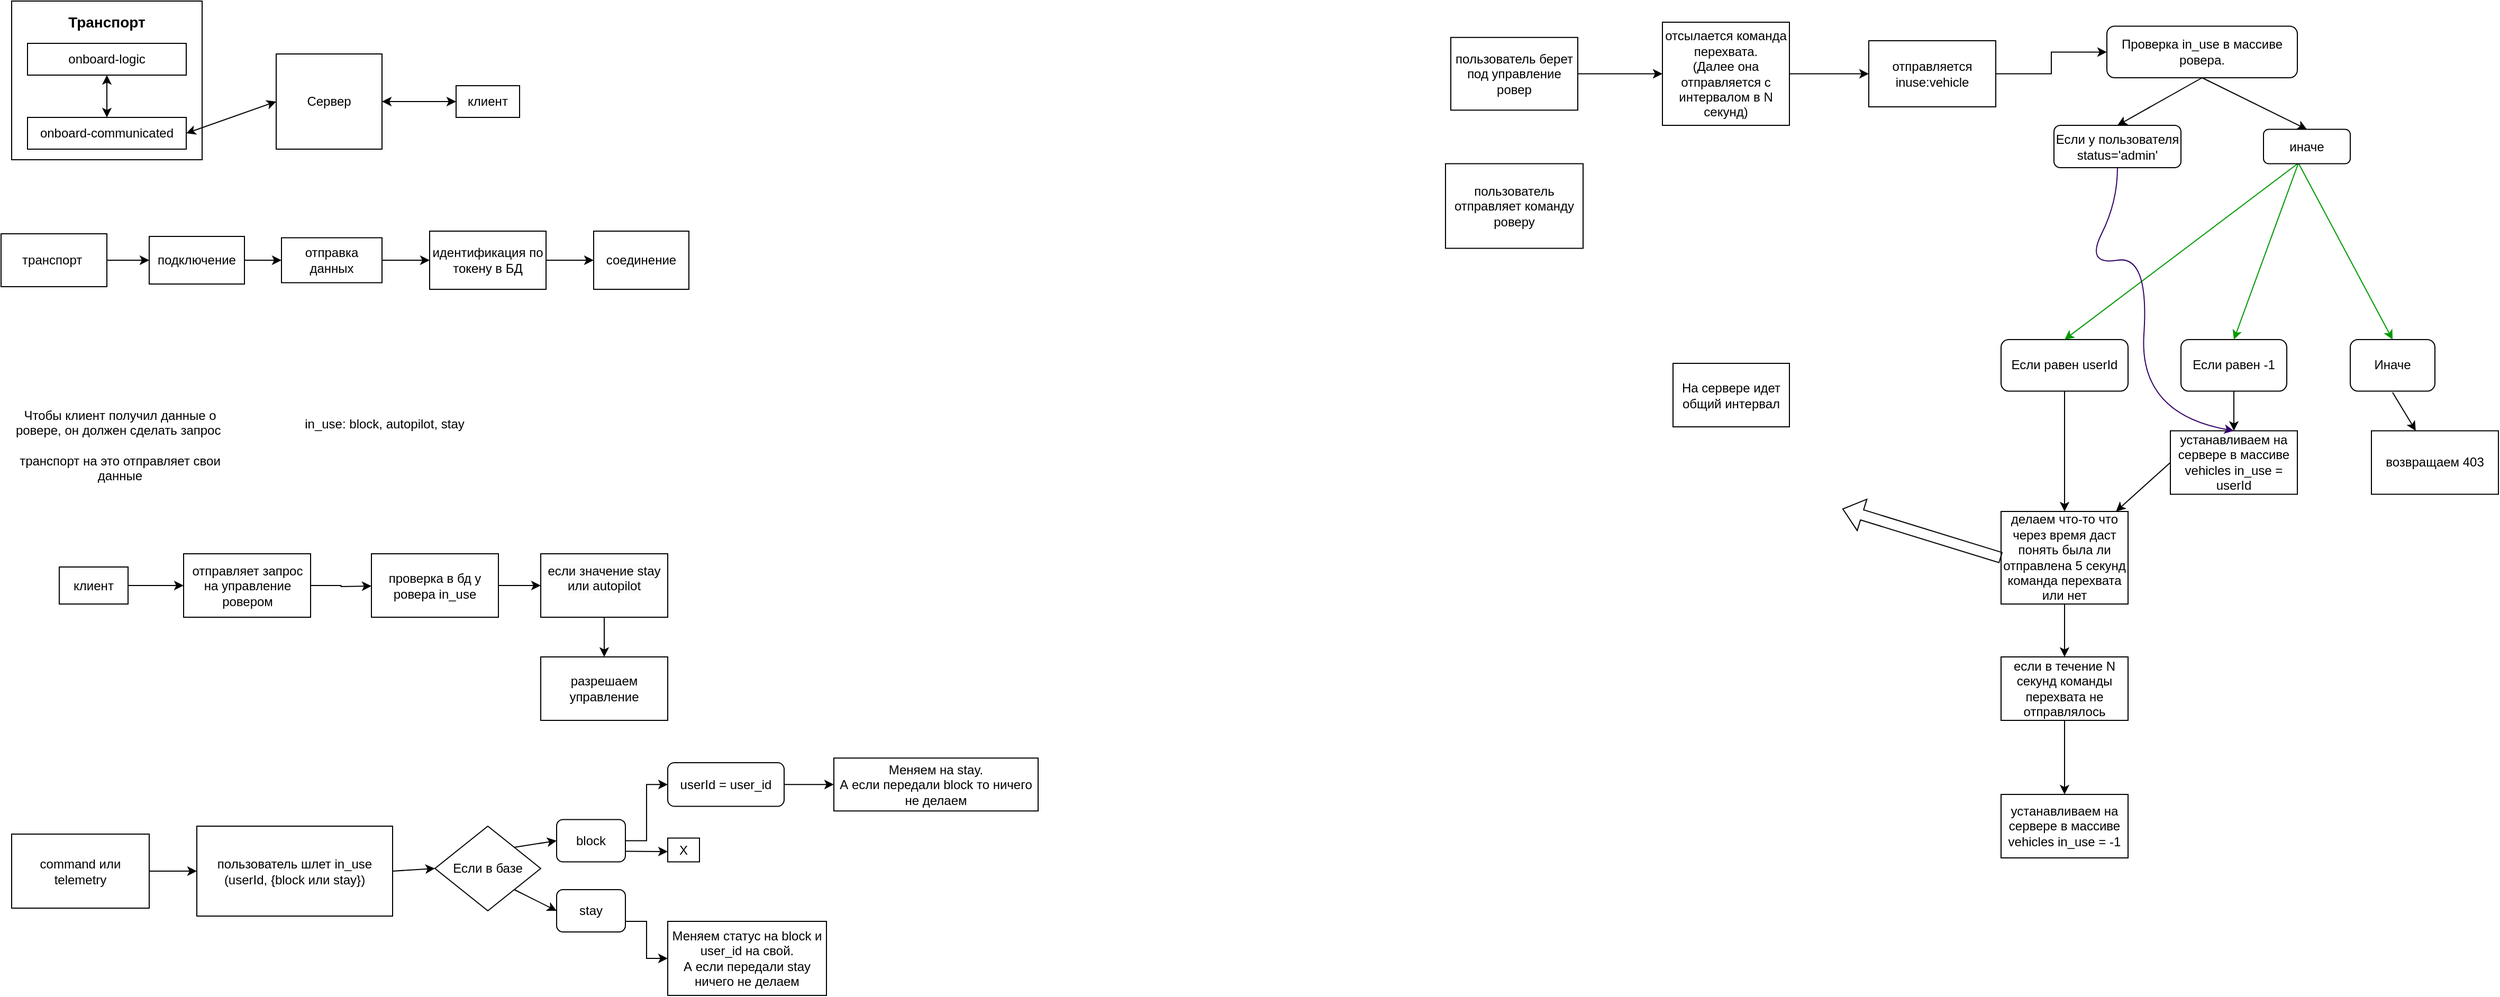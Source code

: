 <mxfile version="24.2.0" type="github">
  <diagram name="Страница — 1" id="PDdaQzykBOreic6AAFiH">
    <mxGraphModel dx="1434" dy="783" grid="1" gridSize="10" guides="1" tooltips="1" connect="1" arrows="1" fold="1" page="1" pageScale="1" pageWidth="827" pageHeight="1169" math="0" shadow="0">
      <root>
        <mxCell id="0" />
        <mxCell id="1" parent="0" />
        <mxCell id="KFAvze0ehvl6uoNBKwx2-3" value="" style="rounded=0;whiteSpace=wrap;html=1;" parent="1" vertex="1">
          <mxGeometry x="50" y="20" width="180" height="150" as="geometry" />
        </mxCell>
        <mxCell id="KFAvze0ehvl6uoNBKwx2-1" value="onboard-logic" style="rounded=0;whiteSpace=wrap;html=1;" parent="1" vertex="1">
          <mxGeometry x="65" y="60" width="150" height="30" as="geometry" />
        </mxCell>
        <mxCell id="KFAvze0ehvl6uoNBKwx2-2" value="onboard-communicated" style="rounded=0;whiteSpace=wrap;html=1;" parent="1" vertex="1">
          <mxGeometry x="65" y="130" width="150" height="30" as="geometry" />
        </mxCell>
        <mxCell id="KFAvze0ehvl6uoNBKwx2-5" value="" style="endArrow=classic;startArrow=classic;html=1;rounded=0;entryX=0.5;entryY=1;entryDx=0;entryDy=0;exitX=0.5;exitY=0;exitDx=0;exitDy=0;" parent="1" source="KFAvze0ehvl6uoNBKwx2-2" target="KFAvze0ehvl6uoNBKwx2-1" edge="1">
          <mxGeometry width="50" height="50" relative="1" as="geometry">
            <mxPoint x="360" y="230" as="sourcePoint" />
            <mxPoint x="410" y="180" as="targetPoint" />
          </mxGeometry>
        </mxCell>
        <mxCell id="KFAvze0ehvl6uoNBKwx2-7" value="Сервер" style="rounded=0;whiteSpace=wrap;html=1;" parent="1" vertex="1">
          <mxGeometry x="300" y="70" width="100" height="90" as="geometry" />
        </mxCell>
        <mxCell id="KFAvze0ehvl6uoNBKwx2-8" value="клиент" style="whiteSpace=wrap;html=1;rounded=0;" parent="1" vertex="1">
          <mxGeometry x="470" y="100" width="60" height="30" as="geometry" />
        </mxCell>
        <mxCell id="KFAvze0ehvl6uoNBKwx2-11" value="" style="endArrow=classic;startArrow=classic;html=1;rounded=0;entryX=0;entryY=0.5;entryDx=0;entryDy=0;exitX=1;exitY=0.5;exitDx=0;exitDy=0;" parent="1" source="KFAvze0ehvl6uoNBKwx2-7" target="KFAvze0ehvl6uoNBKwx2-8" edge="1">
          <mxGeometry width="50" height="50" relative="1" as="geometry">
            <mxPoint x="360" y="230" as="sourcePoint" />
            <mxPoint x="410" y="180" as="targetPoint" />
          </mxGeometry>
        </mxCell>
        <mxCell id="KFAvze0ehvl6uoNBKwx2-12" value="" style="endArrow=classic;startArrow=classic;html=1;rounded=0;exitX=1;exitY=0.5;exitDx=0;exitDy=0;entryX=0;entryY=0.5;entryDx=0;entryDy=0;" parent="1" source="KFAvze0ehvl6uoNBKwx2-2" target="KFAvze0ehvl6uoNBKwx2-7" edge="1">
          <mxGeometry width="50" height="50" relative="1" as="geometry">
            <mxPoint x="360" y="230" as="sourcePoint" />
            <mxPoint x="410" y="180" as="targetPoint" />
          </mxGeometry>
        </mxCell>
        <mxCell id="KFAvze0ehvl6uoNBKwx2-16" value="" style="edgeStyle=orthogonalEdgeStyle;rounded=0;orthogonalLoop=1;jettySize=auto;html=1;" parent="1" source="KFAvze0ehvl6uoNBKwx2-13" target="KFAvze0ehvl6uoNBKwx2-15" edge="1">
          <mxGeometry relative="1" as="geometry" />
        </mxCell>
        <mxCell id="KFAvze0ehvl6uoNBKwx2-13" value="транспорт&amp;nbsp;" style="rounded=0;whiteSpace=wrap;html=1;" parent="1" vertex="1">
          <mxGeometry x="40" y="240" width="100" height="50" as="geometry" />
        </mxCell>
        <mxCell id="KFAvze0ehvl6uoNBKwx2-14" value="Транспорт" style="text;html=1;align=center;verticalAlign=middle;whiteSpace=wrap;rounded=0;fontStyle=1;fontSize=14;" parent="1" vertex="1">
          <mxGeometry x="105" y="25" width="70" height="30" as="geometry" />
        </mxCell>
        <mxCell id="KFAvze0ehvl6uoNBKwx2-18" value="" style="edgeStyle=orthogonalEdgeStyle;rounded=0;orthogonalLoop=1;jettySize=auto;html=1;" parent="1" source="KFAvze0ehvl6uoNBKwx2-15" target="KFAvze0ehvl6uoNBKwx2-17" edge="1">
          <mxGeometry relative="1" as="geometry" />
        </mxCell>
        <mxCell id="KFAvze0ehvl6uoNBKwx2-15" value="подключение" style="whiteSpace=wrap;html=1;rounded=0;" parent="1" vertex="1">
          <mxGeometry x="180" y="242.5" width="90" height="45" as="geometry" />
        </mxCell>
        <mxCell id="KFAvze0ehvl6uoNBKwx2-20" value="" style="edgeStyle=orthogonalEdgeStyle;rounded=0;orthogonalLoop=1;jettySize=auto;html=1;" parent="1" source="KFAvze0ehvl6uoNBKwx2-17" target="KFAvze0ehvl6uoNBKwx2-19" edge="1">
          <mxGeometry relative="1" as="geometry" />
        </mxCell>
        <mxCell id="KFAvze0ehvl6uoNBKwx2-17" value="отправка данных" style="whiteSpace=wrap;html=1;rounded=0;" parent="1" vertex="1">
          <mxGeometry x="305" y="243.75" width="95" height="42.5" as="geometry" />
        </mxCell>
        <mxCell id="KFAvze0ehvl6uoNBKwx2-22" value="" style="edgeStyle=orthogonalEdgeStyle;rounded=0;orthogonalLoop=1;jettySize=auto;html=1;" parent="1" source="KFAvze0ehvl6uoNBKwx2-19" target="KFAvze0ehvl6uoNBKwx2-21" edge="1">
          <mxGeometry relative="1" as="geometry" />
        </mxCell>
        <mxCell id="KFAvze0ehvl6uoNBKwx2-19" value="идентификация по токену в БД" style="whiteSpace=wrap;html=1;rounded=0;" parent="1" vertex="1">
          <mxGeometry x="445" y="237.5" width="110" height="55" as="geometry" />
        </mxCell>
        <mxCell id="KFAvze0ehvl6uoNBKwx2-21" value="соединение" style="whiteSpace=wrap;html=1;rounded=0;" parent="1" vertex="1">
          <mxGeometry x="600" y="237.5" width="90" height="55" as="geometry" />
        </mxCell>
        <mxCell id="KFAvze0ehvl6uoNBKwx2-24" value="Чтобы клиент получил данные о ровере, он должен сделать запрос&amp;nbsp;&lt;div&gt;&lt;br&gt;&lt;/div&gt;&lt;div&gt;транспорт на это отправляет свои данные&lt;/div&gt;" style="text;html=1;align=center;verticalAlign=middle;whiteSpace=wrap;rounded=0;" parent="1" vertex="1">
          <mxGeometry x="40" y="390" width="225" height="100" as="geometry" />
        </mxCell>
        <mxCell id="KFAvze0ehvl6uoNBKwx2-27" value="in_use: block, autopilot, stay" style="text;html=1;align=center;verticalAlign=middle;whiteSpace=wrap;rounded=0;" parent="1" vertex="1">
          <mxGeometry x="280" y="400" width="245" height="40" as="geometry" />
        </mxCell>
        <mxCell id="KFAvze0ehvl6uoNBKwx2-32" value="" style="edgeStyle=orthogonalEdgeStyle;rounded=0;orthogonalLoop=1;jettySize=auto;html=1;" parent="1" source="KFAvze0ehvl6uoNBKwx2-30" target="KFAvze0ehvl6uoNBKwx2-31" edge="1">
          <mxGeometry relative="1" as="geometry" />
        </mxCell>
        <mxCell id="KFAvze0ehvl6uoNBKwx2-30" value="клиент" style="rounded=0;whiteSpace=wrap;html=1;" parent="1" vertex="1">
          <mxGeometry x="95" y="555" width="65" height="35" as="geometry" />
        </mxCell>
        <mxCell id="KFAvze0ehvl6uoNBKwx2-36" value="" style="edgeStyle=orthogonalEdgeStyle;rounded=0;orthogonalLoop=1;jettySize=auto;html=1;" parent="1" source="KFAvze0ehvl6uoNBKwx2-31" edge="1">
          <mxGeometry relative="1" as="geometry">
            <mxPoint x="390" y="573" as="targetPoint" />
          </mxGeometry>
        </mxCell>
        <mxCell id="KFAvze0ehvl6uoNBKwx2-31" value="отправляет запрос на управление ровером" style="whiteSpace=wrap;html=1;rounded=0;" parent="1" vertex="1">
          <mxGeometry x="212.5" y="542.5" width="120" height="60" as="geometry" />
        </mxCell>
        <mxCell id="KFAvze0ehvl6uoNBKwx2-38" value="" style="edgeStyle=orthogonalEdgeStyle;rounded=0;orthogonalLoop=1;jettySize=auto;html=1;" parent="1" source="KFAvze0ehvl6uoNBKwx2-37" edge="1">
          <mxGeometry relative="1" as="geometry">
            <mxPoint x="550" y="572.5" as="targetPoint" />
          </mxGeometry>
        </mxCell>
        <mxCell id="KFAvze0ehvl6uoNBKwx2-37" value="проверка в бд у ровера in_use" style="whiteSpace=wrap;html=1;rounded=0;" parent="1" vertex="1">
          <mxGeometry x="390" y="542.5" width="120" height="60" as="geometry" />
        </mxCell>
        <mxCell id="KFAvze0ehvl6uoNBKwx2-41" value="" style="edgeStyle=orthogonalEdgeStyle;rounded=0;orthogonalLoop=1;jettySize=auto;html=1;" parent="1" source="KFAvze0ehvl6uoNBKwx2-39" target="KFAvze0ehvl6uoNBKwx2-40" edge="1">
          <mxGeometry relative="1" as="geometry" />
        </mxCell>
        <mxCell id="KFAvze0ehvl6uoNBKwx2-39" value="&#xa;&lt;span style=&quot;color: rgb(0, 0, 0); font-family: Helvetica; font-size: 12px; font-style: normal; font-variant-ligatures: normal; font-variant-caps: normal; font-weight: 400; letter-spacing: normal; orphans: 2; text-align: center; text-indent: 0px; text-transform: none; widows: 2; word-spacing: 0px; -webkit-text-stroke-width: 0px; white-space: normal; background-color: rgb(251, 251, 251); text-decoration-thickness: initial; text-decoration-style: initial; text-decoration-color: initial; display: inline !important; float: none;&quot;&gt;если значение stay или autopilot&lt;/span&gt;&#xa;&#xa;" style="rounded=0;whiteSpace=wrap;html=1;" parent="1" vertex="1">
          <mxGeometry x="550" y="542.5" width="120" height="60" as="geometry" />
        </mxCell>
        <mxCell id="KFAvze0ehvl6uoNBKwx2-40" value="разрешаем управление" style="whiteSpace=wrap;html=1;rounded=0;" parent="1" vertex="1">
          <mxGeometry x="550" y="640" width="120" height="60" as="geometry" />
        </mxCell>
        <mxCell id="KFAvze0ehvl6uoNBKwx2-45" value="" style="edgeStyle=orthogonalEdgeStyle;rounded=0;orthogonalLoop=1;jettySize=auto;html=1;" parent="1" source="KFAvze0ehvl6uoNBKwx2-43" target="KFAvze0ehvl6uoNBKwx2-44" edge="1">
          <mxGeometry relative="1" as="geometry" />
        </mxCell>
        <mxCell id="KFAvze0ehvl6uoNBKwx2-43" value="command или telemetry" style="rounded=0;whiteSpace=wrap;html=1;" parent="1" vertex="1">
          <mxGeometry x="50" y="807.5" width="130" height="70" as="geometry" />
        </mxCell>
        <mxCell id="KFAvze0ehvl6uoNBKwx2-44" value="пользователь шлет in_use (userId, {block или stay})" style="whiteSpace=wrap;html=1;rounded=0;" parent="1" vertex="1">
          <mxGeometry x="225" y="800" width="185" height="85" as="geometry" />
        </mxCell>
        <mxCell id="KFAvze0ehvl6uoNBKwx2-47" value="stay" style="rounded=1;whiteSpace=wrap;html=1;" parent="1" vertex="1">
          <mxGeometry x="565" y="860" width="65" height="40" as="geometry" />
        </mxCell>
        <mxCell id="KFAvze0ehvl6uoNBKwx2-55" style="edgeStyle=orthogonalEdgeStyle;rounded=0;orthogonalLoop=1;jettySize=auto;html=1;entryX=0;entryY=0.5;entryDx=0;entryDy=0;" parent="1" source="KFAvze0ehvl6uoNBKwx2-48" target="KFAvze0ehvl6uoNBKwx2-62" edge="1">
          <mxGeometry relative="1" as="geometry">
            <mxPoint x="660" y="813.75" as="targetPoint" />
          </mxGeometry>
        </mxCell>
        <mxCell id="KFAvze0ehvl6uoNBKwx2-48" value="block" style="rounded=1;whiteSpace=wrap;html=1;" parent="1" vertex="1">
          <mxGeometry x="565" y="793.75" width="65" height="40" as="geometry" />
        </mxCell>
        <mxCell id="KFAvze0ehvl6uoNBKwx2-50" value="" style="endArrow=classic;html=1;rounded=0;entryX=0;entryY=0.5;entryDx=0;entryDy=0;exitX=1;exitY=0;exitDx=0;exitDy=0;" parent="1" source="KFAvze0ehvl6uoNBKwx2-60" target="KFAvze0ehvl6uoNBKwx2-48" edge="1">
          <mxGeometry width="50" height="50" relative="1" as="geometry">
            <mxPoint x="520" y="790" as="sourcePoint" />
            <mxPoint x="520" y="921.25" as="targetPoint" />
          </mxGeometry>
        </mxCell>
        <mxCell id="KFAvze0ehvl6uoNBKwx2-51" value="" style="endArrow=classic;html=1;rounded=0;entryX=0;entryY=0.5;entryDx=0;entryDy=0;exitX=1;exitY=1;exitDx=0;exitDy=0;" parent="1" source="KFAvze0ehvl6uoNBKwx2-60" target="KFAvze0ehvl6uoNBKwx2-47" edge="1">
          <mxGeometry width="50" height="50" relative="1" as="geometry">
            <mxPoint x="530" y="841.25" as="sourcePoint" />
            <mxPoint x="575" y="824.25" as="targetPoint" />
          </mxGeometry>
        </mxCell>
        <mxCell id="KFAvze0ehvl6uoNBKwx2-57" value="Меняем статус на block и user_id на свой.&lt;div&gt;А если передали stay ничего не делаем&lt;/div&gt;" style="rounded=0;whiteSpace=wrap;html=1;" parent="1" vertex="1">
          <mxGeometry x="670" y="890" width="150" height="70" as="geometry" />
        </mxCell>
        <mxCell id="KFAvze0ehvl6uoNBKwx2-58" style="edgeStyle=orthogonalEdgeStyle;rounded=0;orthogonalLoop=1;jettySize=auto;html=1;entryX=0;entryY=0.5;entryDx=0;entryDy=0;exitX=1;exitY=0.75;exitDx=0;exitDy=0;" parent="1" source="KFAvze0ehvl6uoNBKwx2-47" target="KFAvze0ehvl6uoNBKwx2-57" edge="1">
          <mxGeometry relative="1" as="geometry">
            <mxPoint x="710" y="880" as="sourcePoint" />
          </mxGeometry>
        </mxCell>
        <mxCell id="KFAvze0ehvl6uoNBKwx2-60" value="Если в базе" style="rhombus;whiteSpace=wrap;html=1;" parent="1" vertex="1">
          <mxGeometry x="450" y="800" width="100" height="80" as="geometry" />
        </mxCell>
        <mxCell id="KFAvze0ehvl6uoNBKwx2-61" value="" style="endArrow=classic;html=1;rounded=0;exitX=1;exitY=0.5;exitDx=0;exitDy=0;entryX=0;entryY=0.5;entryDx=0;entryDy=0;" parent="1" source="KFAvze0ehvl6uoNBKwx2-44" target="KFAvze0ehvl6uoNBKwx2-60" edge="1">
          <mxGeometry width="50" height="50" relative="1" as="geometry">
            <mxPoint x="500" y="880" as="sourcePoint" />
            <mxPoint x="550" y="830" as="targetPoint" />
          </mxGeometry>
        </mxCell>
        <mxCell id="KFAvze0ehvl6uoNBKwx2-72" value="" style="edgeStyle=orthogonalEdgeStyle;rounded=0;orthogonalLoop=1;jettySize=auto;html=1;" parent="1" source="KFAvze0ehvl6uoNBKwx2-62" target="KFAvze0ehvl6uoNBKwx2-71" edge="1">
          <mxGeometry relative="1" as="geometry" />
        </mxCell>
        <mxCell id="KFAvze0ehvl6uoNBKwx2-62" value="userId = user_id" style="rounded=1;whiteSpace=wrap;html=1;" parent="1" vertex="1">
          <mxGeometry x="670" y="740" width="110" height="41.25" as="geometry" />
        </mxCell>
        <mxCell id="KFAvze0ehvl6uoNBKwx2-67" value="" style="endArrow=classic;html=1;rounded=0;exitX=1;exitY=0.75;exitDx=0;exitDy=0;" parent="1" source="KFAvze0ehvl6uoNBKwx2-48" edge="1">
          <mxGeometry width="50" height="50" relative="1" as="geometry">
            <mxPoint x="500" y="880" as="sourcePoint" />
            <mxPoint x="670" y="824" as="targetPoint" />
          </mxGeometry>
        </mxCell>
        <mxCell id="KFAvze0ehvl6uoNBKwx2-68" value="X" style="rounded=0;whiteSpace=wrap;html=1;" parent="1" vertex="1">
          <mxGeometry x="670" y="811.25" width="30" height="22.5" as="geometry" />
        </mxCell>
        <mxCell id="KFAvze0ehvl6uoNBKwx2-71" value="Меняем на stay.&lt;div&gt;А если передали block то ничего не делаем&lt;/div&gt;" style="rounded=0;whiteSpace=wrap;html=1;" parent="1" vertex="1">
          <mxGeometry x="827" y="735.63" width="193" height="50" as="geometry" />
        </mxCell>
        <mxCell id="9auZhLa56EZGkthZAqke-3" value="" style="edgeStyle=orthogonalEdgeStyle;rounded=0;orthogonalLoop=1;jettySize=auto;html=1;entryX=0;entryY=0.5;entryDx=0;entryDy=0;" edge="1" parent="1" source="9auZhLa56EZGkthZAqke-1" target="9auZhLa56EZGkthZAqke-12">
          <mxGeometry relative="1" as="geometry">
            <mxPoint x="1560" y="32.5" as="targetPoint" />
          </mxGeometry>
        </mxCell>
        <mxCell id="9auZhLa56EZGkthZAqke-1" value="пользователь берет под управление ровер" style="rounded=0;whiteSpace=wrap;html=1;" vertex="1" parent="1">
          <mxGeometry x="1410" y="54.38" width="120" height="68.75" as="geometry" />
        </mxCell>
        <mxCell id="9auZhLa56EZGkthZAqke-5" value="" style="edgeStyle=orthogonalEdgeStyle;rounded=0;orthogonalLoop=1;jettySize=auto;html=1;" edge="1" parent="1" source="9auZhLa56EZGkthZAqke-2" target="9auZhLa56EZGkthZAqke-15">
          <mxGeometry relative="1" as="geometry">
            <mxPoint x="1970" y="88.5" as="targetPoint" />
          </mxGeometry>
        </mxCell>
        <mxCell id="9auZhLa56EZGkthZAqke-2" value="отправляется inuse:vehicle" style="whiteSpace=wrap;html=1;rounded=0;" vertex="1" parent="1">
          <mxGeometry x="1805" y="57.5" width="120" height="62.5" as="geometry" />
        </mxCell>
        <mxCell id="9auZhLa56EZGkthZAqke-8" value="На сервере идет общий интервал" style="whiteSpace=wrap;html=1;rounded=0;" vertex="1" parent="1">
          <mxGeometry x="1620" y="362.5" width="110" height="60" as="geometry" />
        </mxCell>
        <mxCell id="9auZhLa56EZGkthZAqke-12" value="отсылается команда перехвата.&lt;div&gt;(Далее она отправляется с интервалом&amp;nbsp;&lt;span style=&quot;background-color: initial;&quot;&gt;в N секунд&lt;/span&gt;&lt;span style=&quot;background-color: initial;&quot;&gt;)&lt;/span&gt;&lt;/div&gt;" style="rounded=0;whiteSpace=wrap;html=1;" vertex="1" parent="1">
          <mxGeometry x="1610" y="40" width="120" height="97.5" as="geometry" />
        </mxCell>
        <mxCell id="9auZhLa56EZGkthZAqke-14" value="" style="endArrow=classic;html=1;rounded=0;exitX=1;exitY=0.5;exitDx=0;exitDy=0;entryX=0;entryY=0.5;entryDx=0;entryDy=0;" edge="1" parent="1" source="9auZhLa56EZGkthZAqke-12" target="9auZhLa56EZGkthZAqke-2">
          <mxGeometry width="50" height="50" relative="1" as="geometry">
            <mxPoint x="1920" y="342.5" as="sourcePoint" />
            <mxPoint x="1970" y="292.5" as="targetPoint" />
          </mxGeometry>
        </mxCell>
        <mxCell id="9auZhLa56EZGkthZAqke-15" value="Проверка in_use в массиве ровера." style="rounded=1;whiteSpace=wrap;html=1;" vertex="1" parent="1">
          <mxGeometry x="2030" y="43.75" width="180" height="48.75" as="geometry" />
        </mxCell>
        <mxCell id="9auZhLa56EZGkthZAqke-16" value="Иначе" style="rounded=1;whiteSpace=wrap;html=1;" vertex="1" parent="1">
          <mxGeometry x="2260" y="340" width="80" height="48.75" as="geometry" />
        </mxCell>
        <mxCell id="9auZhLa56EZGkthZAqke-17" value="Если равен userId" style="rounded=1;whiteSpace=wrap;html=1;" vertex="1" parent="1">
          <mxGeometry x="1930" y="340" width="120" height="48.75" as="geometry" />
        </mxCell>
        <mxCell id="9auZhLa56EZGkthZAqke-18" value="Если равен -1" style="rounded=1;whiteSpace=wrap;html=1;" vertex="1" parent="1">
          <mxGeometry x="2100" y="340" width="100" height="48.75" as="geometry" />
        </mxCell>
        <mxCell id="9auZhLa56EZGkthZAqke-20" value="" style="endArrow=classic;html=1;rounded=0;entryX=0.5;entryY=0;entryDx=0;entryDy=0;exitX=0.402;exitY=0.985;exitDx=0;exitDy=0;exitPerimeter=0;strokeColor=#009900;" edge="1" parent="1" source="9auZhLa56EZGkthZAqke-41" target="9auZhLa56EZGkthZAqke-18">
          <mxGeometry width="50" height="50" relative="1" as="geometry">
            <mxPoint x="2130" y="270" as="sourcePoint" />
            <mxPoint x="1970" y="432.5" as="targetPoint" />
          </mxGeometry>
        </mxCell>
        <mxCell id="9auZhLa56EZGkthZAqke-21" value="" style="endArrow=classic;html=1;rounded=0;entryX=0.5;entryY=0;entryDx=0;entryDy=0;exitX=0.39;exitY=0.923;exitDx=0;exitDy=0;exitPerimeter=0;strokeColor=#009900;" edge="1" parent="1" source="9auZhLa56EZGkthZAqke-41" target="9auZhLa56EZGkthZAqke-16">
          <mxGeometry width="50" height="50" relative="1" as="geometry">
            <mxPoint x="2190" y="280" as="sourcePoint" />
            <mxPoint x="2140" y="302.5" as="targetPoint" />
          </mxGeometry>
        </mxCell>
        <mxCell id="9auZhLa56EZGkthZAqke-22" value="" style="endArrow=classic;html=1;rounded=0;entryX=0.5;entryY=0;entryDx=0;entryDy=0;exitX=0.402;exitY=0.985;exitDx=0;exitDy=0;exitPerimeter=0;strokeColor=#009900;" edge="1" parent="1" source="9auZhLa56EZGkthZAqke-41" target="9auZhLa56EZGkthZAqke-17">
          <mxGeometry width="50" height="50" relative="1" as="geometry">
            <mxPoint x="2060" y="280" as="sourcePoint" />
            <mxPoint x="2250" y="302.5" as="targetPoint" />
          </mxGeometry>
        </mxCell>
        <mxCell id="9auZhLa56EZGkthZAqke-24" value="" style="endArrow=classic;html=1;rounded=0;" edge="1" parent="1" target="9auZhLa56EZGkthZAqke-25">
          <mxGeometry width="50" height="50" relative="1" as="geometry">
            <mxPoint x="2300" y="390" as="sourcePoint" />
            <mxPoint x="2300" y="460" as="targetPoint" />
          </mxGeometry>
        </mxCell>
        <mxCell id="9auZhLa56EZGkthZAqke-25" value="возвращаем 403" style="rounded=0;whiteSpace=wrap;html=1;" vertex="1" parent="1">
          <mxGeometry x="2280" y="426.25" width="120" height="60" as="geometry" />
        </mxCell>
        <mxCell id="9auZhLa56EZGkthZAqke-26" value="" style="endArrow=classic;html=1;rounded=0;" edge="1" target="9auZhLa56EZGkthZAqke-27" parent="1">
          <mxGeometry width="50" height="50" relative="1" as="geometry">
            <mxPoint x="2150" y="388.75" as="sourcePoint" />
            <mxPoint x="2150" y="458.75" as="targetPoint" />
          </mxGeometry>
        </mxCell>
        <mxCell id="9auZhLa56EZGkthZAqke-27" value="устанавливаем на сервере в массиве vehicles in_use = userId" style="rounded=0;whiteSpace=wrap;html=1;" vertex="1" parent="1">
          <mxGeometry x="2090" y="426.25" width="120" height="60" as="geometry" />
        </mxCell>
        <mxCell id="9auZhLa56EZGkthZAqke-29" value="" style="endArrow=classic;html=1;rounded=0;exitX=0;exitY=0.5;exitDx=0;exitDy=0;" edge="1" parent="1" source="9auZhLa56EZGkthZAqke-27" target="9auZhLa56EZGkthZAqke-30">
          <mxGeometry width="50" height="50" relative="1" as="geometry">
            <mxPoint x="1990" y="490" as="sourcePoint" />
            <mxPoint x="2030" y="456" as="targetPoint" />
          </mxGeometry>
        </mxCell>
        <mxCell id="9auZhLa56EZGkthZAqke-33" value="" style="edgeStyle=orthogonalEdgeStyle;rounded=0;orthogonalLoop=1;jettySize=auto;html=1;" edge="1" parent="1" source="9auZhLa56EZGkthZAqke-30" target="9auZhLa56EZGkthZAqke-32">
          <mxGeometry relative="1" as="geometry" />
        </mxCell>
        <mxCell id="9auZhLa56EZGkthZAqke-30" value="делаем что-то что через время даст понять была ли отправлена 5 секунд команда перехвата или нет" style="rounded=0;whiteSpace=wrap;html=1;" vertex="1" parent="1">
          <mxGeometry x="1930" y="502.5" width="120" height="87.5" as="geometry" />
        </mxCell>
        <mxCell id="9auZhLa56EZGkthZAqke-31" value="" style="endArrow=classic;html=1;rounded=0;exitX=0.5;exitY=1;exitDx=0;exitDy=0;entryX=0.5;entryY=0;entryDx=0;entryDy=0;" edge="1" parent="1" source="9auZhLa56EZGkthZAqke-17" target="9auZhLa56EZGkthZAqke-30">
          <mxGeometry width="50" height="50" relative="1" as="geometry">
            <mxPoint x="2100" y="466" as="sourcePoint" />
            <mxPoint x="2055" y="481" as="targetPoint" />
          </mxGeometry>
        </mxCell>
        <mxCell id="9auZhLa56EZGkthZAqke-35" value="" style="edgeStyle=orthogonalEdgeStyle;rounded=0;orthogonalLoop=1;jettySize=auto;html=1;" edge="1" parent="1" source="9auZhLa56EZGkthZAqke-32" target="9auZhLa56EZGkthZAqke-34">
          <mxGeometry relative="1" as="geometry" />
        </mxCell>
        <mxCell id="9auZhLa56EZGkthZAqke-32" value="если в течение N секунд команды перехвата не отправлялось" style="whiteSpace=wrap;html=1;rounded=0;" vertex="1" parent="1">
          <mxGeometry x="1930" y="640" width="120" height="60" as="geometry" />
        </mxCell>
        <mxCell id="9auZhLa56EZGkthZAqke-34" value="устанавливаем на сервере в массиве vehicles in_use = -1" style="whiteSpace=wrap;html=1;rounded=0;" vertex="1" parent="1">
          <mxGeometry x="1930" y="770" width="120" height="60" as="geometry" />
        </mxCell>
        <mxCell id="9auZhLa56EZGkthZAqke-37" value="" style="shape=flexArrow;endArrow=classic;html=1;rounded=0;exitX=0;exitY=0.5;exitDx=0;exitDy=0;" edge="1" parent="1" source="9auZhLa56EZGkthZAqke-30">
          <mxGeometry width="50" height="50" relative="1" as="geometry">
            <mxPoint x="2000" y="570" as="sourcePoint" />
            <mxPoint x="1780" y="500" as="targetPoint" />
          </mxGeometry>
        </mxCell>
        <mxCell id="9auZhLa56EZGkthZAqke-40" value="Если у пользователя status=&#39;admin&#39;" style="rounded=1;whiteSpace=wrap;html=1;" vertex="1" parent="1">
          <mxGeometry x="1980" y="137.5" width="120" height="40" as="geometry" />
        </mxCell>
        <mxCell id="9auZhLa56EZGkthZAqke-41" value="иначе" style="rounded=1;whiteSpace=wrap;html=1;" vertex="1" parent="1">
          <mxGeometry x="2178" y="141.25" width="82" height="32.5" as="geometry" />
        </mxCell>
        <mxCell id="9auZhLa56EZGkthZAqke-42" value="" style="curved=1;endArrow=classic;html=1;rounded=0;exitX=0.5;exitY=1;exitDx=0;exitDy=0;entryX=0.5;entryY=0;entryDx=0;entryDy=0;strokeColor=#330066;" edge="1" parent="1" source="9auZhLa56EZGkthZAqke-40" target="9auZhLa56EZGkthZAqke-27">
          <mxGeometry width="50" height="50" relative="1" as="geometry">
            <mxPoint x="2120" y="250" as="sourcePoint" />
            <mxPoint x="2170" y="200" as="targetPoint" />
            <Array as="points">
              <mxPoint x="2040" y="210" />
              <mxPoint x="2010" y="270" />
              <mxPoint x="2070" y="260" />
              <mxPoint x="2060" y="410" />
            </Array>
          </mxGeometry>
        </mxCell>
        <mxCell id="9auZhLa56EZGkthZAqke-43" value="" style="endArrow=classic;html=1;rounded=0;entryX=0.5;entryY=0;entryDx=0;entryDy=0;" edge="1" parent="1" target="9auZhLa56EZGkthZAqke-41">
          <mxGeometry width="50" height="50" relative="1" as="geometry">
            <mxPoint x="2120" y="92.5" as="sourcePoint" />
            <mxPoint x="2140" y="162.5" as="targetPoint" />
          </mxGeometry>
        </mxCell>
        <mxCell id="9auZhLa56EZGkthZAqke-44" value="" style="endArrow=classic;html=1;rounded=0;entryX=0.5;entryY=0;entryDx=0;entryDy=0;exitX=0.5;exitY=1;exitDx=0;exitDy=0;" edge="1" parent="1" source="9auZhLa56EZGkthZAqke-15" target="9auZhLa56EZGkthZAqke-40">
          <mxGeometry width="50" height="50" relative="1" as="geometry">
            <mxPoint x="2130" y="102.5" as="sourcePoint" />
            <mxPoint x="2229" y="151" as="targetPoint" />
          </mxGeometry>
        </mxCell>
        <mxCell id="9auZhLa56EZGkthZAqke-45" value="пользователь отправляет команду роверу" style="rounded=0;whiteSpace=wrap;html=1;" vertex="1" parent="1">
          <mxGeometry x="1405" y="173.75" width="130" height="80" as="geometry" />
        </mxCell>
      </root>
    </mxGraphModel>
  </diagram>
</mxfile>
